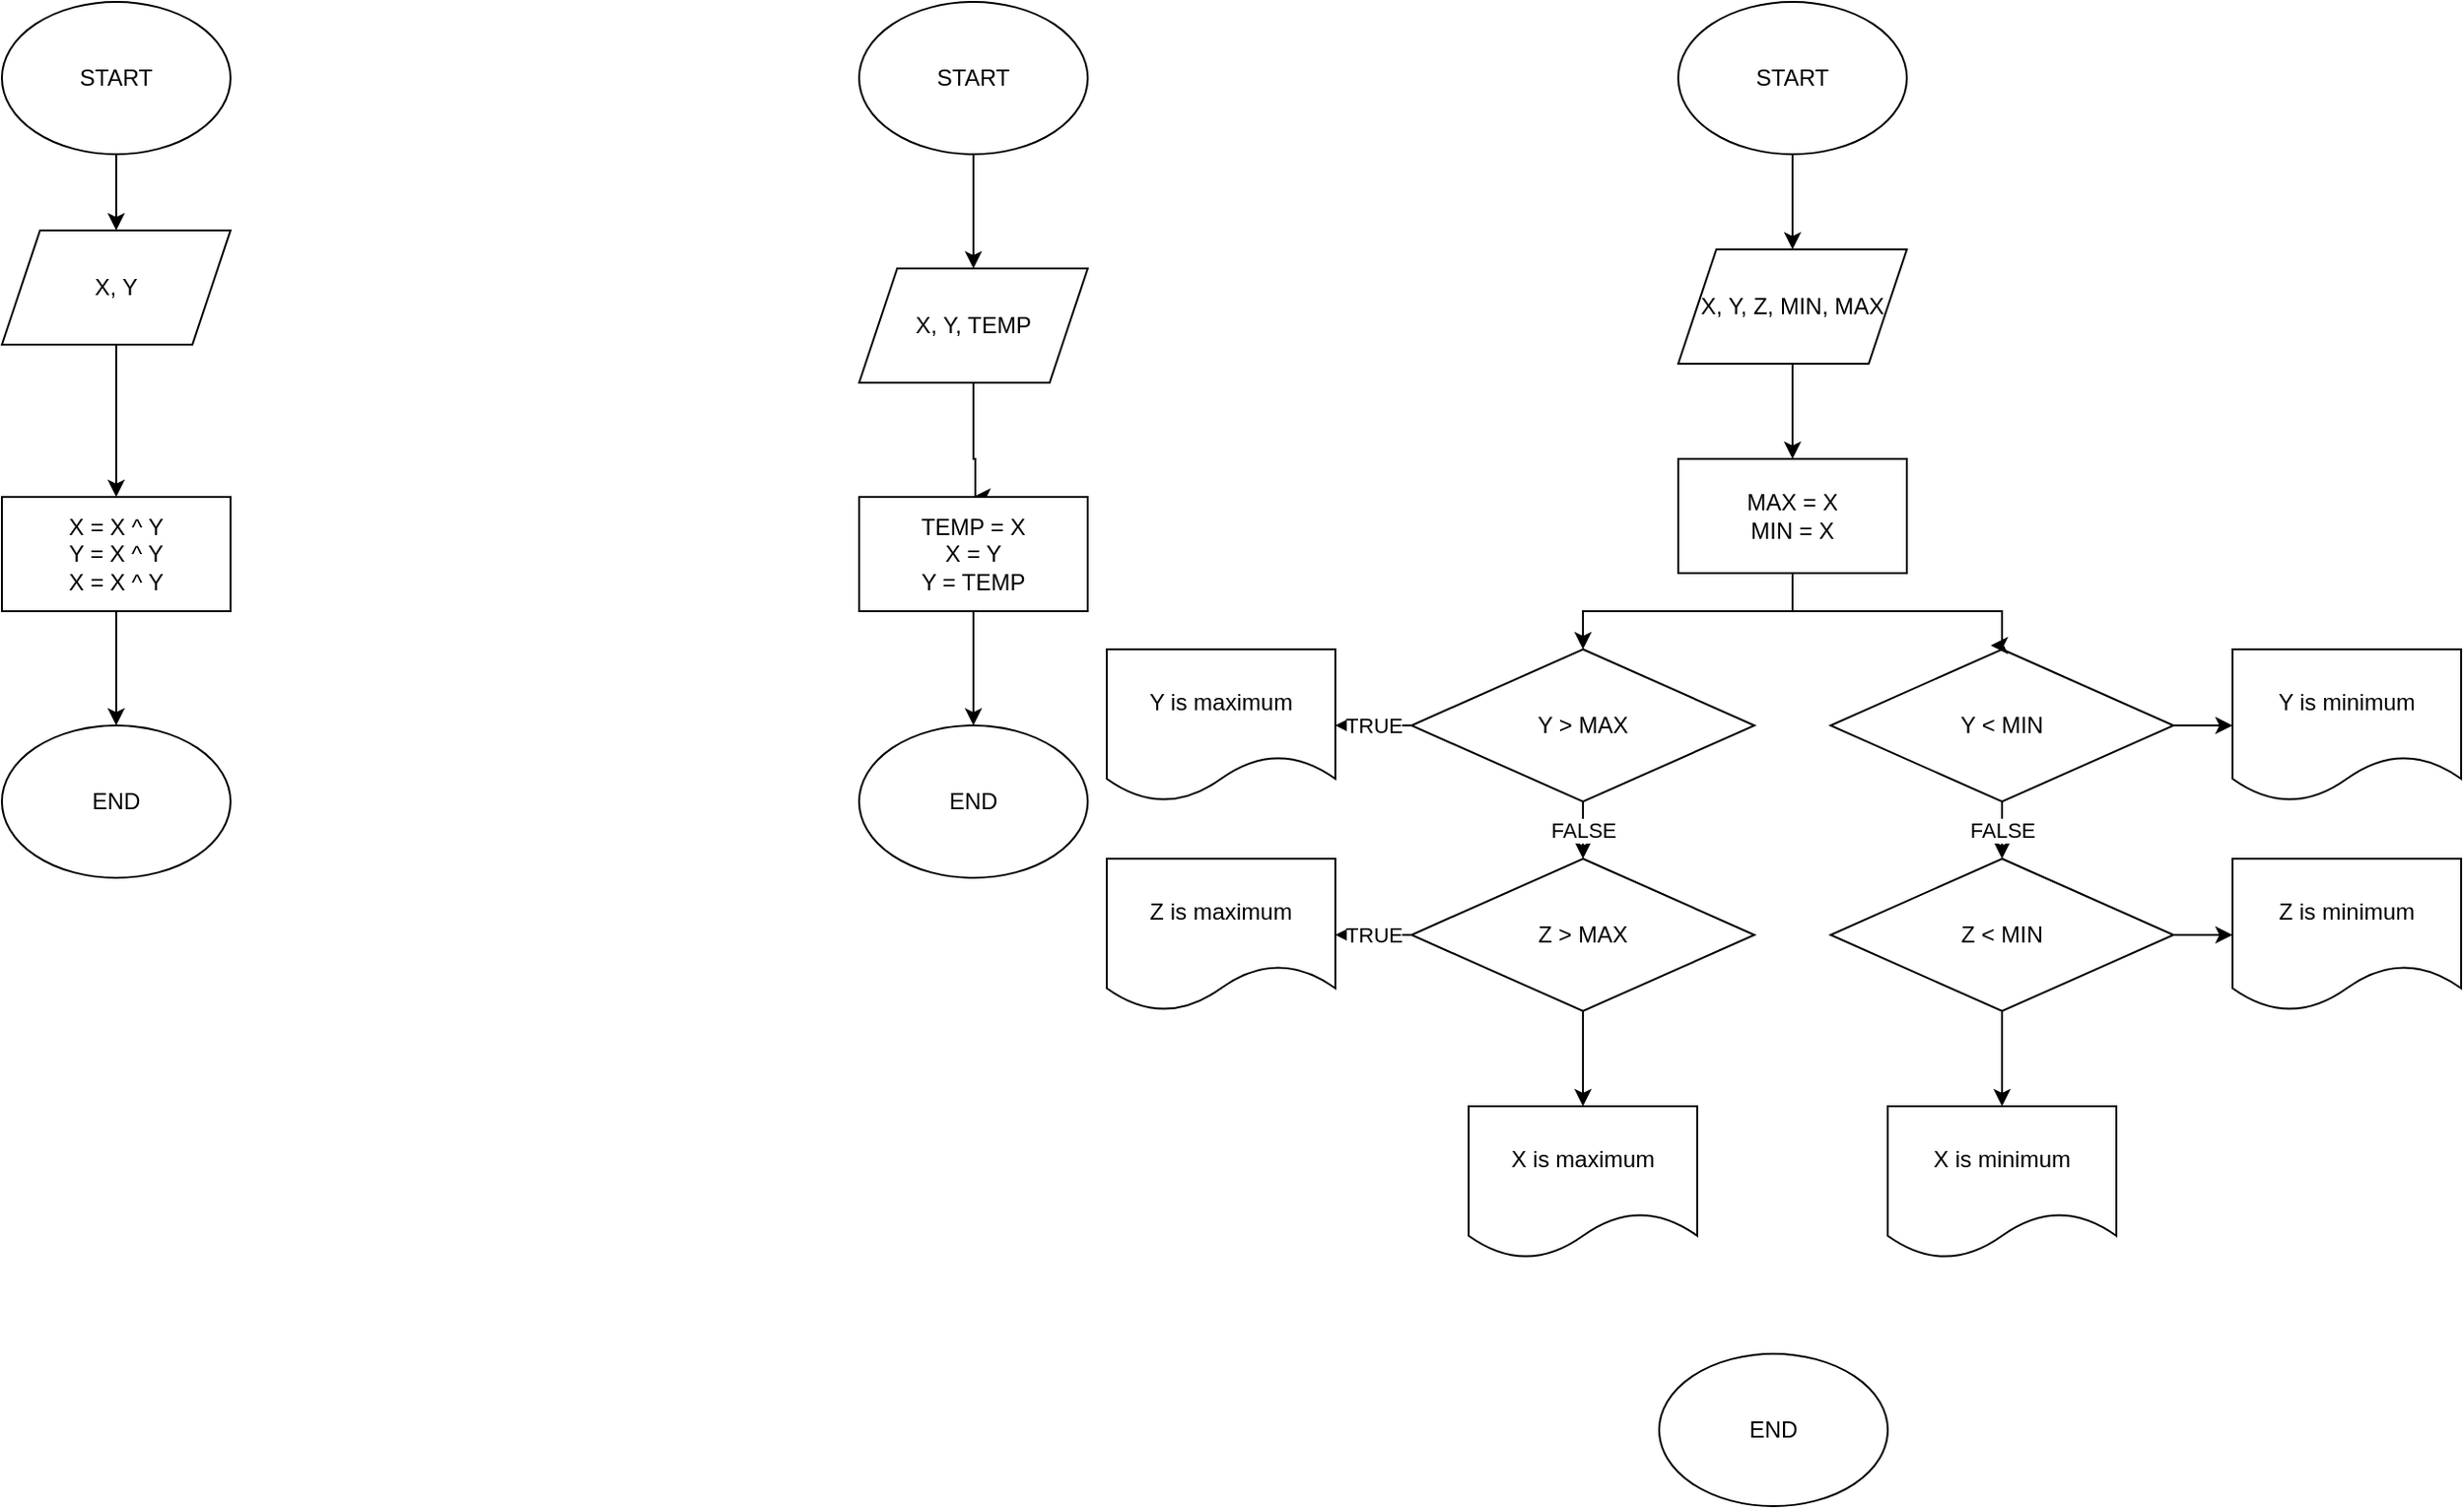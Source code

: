 <mxfile version="22.1.11" type="device">
  <diagram name="Page-1" id="7Z79qbQLbXw0UE24miQo">
    <mxGraphModel dx="1114" dy="600" grid="1" gridSize="10" guides="1" tooltips="1" connect="1" arrows="1" fold="1" page="1" pageScale="1" pageWidth="827" pageHeight="1169" math="0" shadow="0">
      <root>
        <mxCell id="0" />
        <mxCell id="1" parent="0" />
        <mxCell id="qqBtZDu-3wRFoANrSNu9-3" value="" style="edgeStyle=orthogonalEdgeStyle;rounded=0;orthogonalLoop=1;jettySize=auto;html=1;" edge="1" parent="1" source="ODTJBzy8pAV4IOONmEEZ-1" target="qqBtZDu-3wRFoANrSNu9-2">
          <mxGeometry relative="1" as="geometry" />
        </mxCell>
        <mxCell id="ODTJBzy8pAV4IOONmEEZ-1" value="START" style="ellipse;whiteSpace=wrap;html=1;" parent="1" vertex="1">
          <mxGeometry x="70" y="30" width="120" height="80" as="geometry" />
        </mxCell>
        <mxCell id="qqBtZDu-3wRFoANrSNu9-1" value="END" style="ellipse;whiteSpace=wrap;html=1;" vertex="1" parent="1">
          <mxGeometry x="70" y="410" width="120" height="80" as="geometry" />
        </mxCell>
        <mxCell id="qqBtZDu-3wRFoANrSNu9-5" value="" style="edgeStyle=orthogonalEdgeStyle;rounded=0;orthogonalLoop=1;jettySize=auto;html=1;" edge="1" parent="1" source="qqBtZDu-3wRFoANrSNu9-2" target="qqBtZDu-3wRFoANrSNu9-4">
          <mxGeometry relative="1" as="geometry" />
        </mxCell>
        <mxCell id="qqBtZDu-3wRFoANrSNu9-2" value="X, Y" style="shape=parallelogram;perimeter=parallelogramPerimeter;whiteSpace=wrap;html=1;fixedSize=1;" vertex="1" parent="1">
          <mxGeometry x="70" y="150" width="120" height="60" as="geometry" />
        </mxCell>
        <mxCell id="qqBtZDu-3wRFoANrSNu9-6" value="" style="edgeStyle=orthogonalEdgeStyle;rounded=0;orthogonalLoop=1;jettySize=auto;html=1;" edge="1" parent="1" source="qqBtZDu-3wRFoANrSNu9-4" target="qqBtZDu-3wRFoANrSNu9-1">
          <mxGeometry relative="1" as="geometry" />
        </mxCell>
        <mxCell id="qqBtZDu-3wRFoANrSNu9-4" value="X = X ^ Y&lt;br&gt;Y = X ^ Y&lt;br&gt;X = X ^ Y" style="whiteSpace=wrap;html=1;" vertex="1" parent="1">
          <mxGeometry x="70" y="290" width="120" height="60" as="geometry" />
        </mxCell>
        <mxCell id="qqBtZDu-3wRFoANrSNu9-10" value="" style="edgeStyle=orthogonalEdgeStyle;rounded=0;orthogonalLoop=1;jettySize=auto;html=1;" edge="1" parent="1" source="qqBtZDu-3wRFoANrSNu9-7" target="qqBtZDu-3wRFoANrSNu9-9">
          <mxGeometry relative="1" as="geometry" />
        </mxCell>
        <mxCell id="qqBtZDu-3wRFoANrSNu9-7" value="START" style="ellipse;whiteSpace=wrap;html=1;" vertex="1" parent="1">
          <mxGeometry x="520" y="30" width="120" height="80" as="geometry" />
        </mxCell>
        <mxCell id="qqBtZDu-3wRFoANrSNu9-8" value="END" style="ellipse;whiteSpace=wrap;html=1;" vertex="1" parent="1">
          <mxGeometry x="520" y="410" width="120" height="80" as="geometry" />
        </mxCell>
        <mxCell id="qqBtZDu-3wRFoANrSNu9-12" value="" style="edgeStyle=orthogonalEdgeStyle;rounded=0;orthogonalLoop=1;jettySize=auto;html=1;" edge="1" parent="1" source="qqBtZDu-3wRFoANrSNu9-9">
          <mxGeometry relative="1" as="geometry">
            <mxPoint x="580" y="290" as="targetPoint" />
            <Array as="points">
              <mxPoint x="580" y="270" />
              <mxPoint x="581" y="270" />
            </Array>
          </mxGeometry>
        </mxCell>
        <mxCell id="qqBtZDu-3wRFoANrSNu9-9" value="X, Y, TEMP" style="shape=parallelogram;perimeter=parallelogramPerimeter;whiteSpace=wrap;html=1;fixedSize=1;" vertex="1" parent="1">
          <mxGeometry x="520" y="170" width="120" height="60" as="geometry" />
        </mxCell>
        <mxCell id="qqBtZDu-3wRFoANrSNu9-14" value="" style="edgeStyle=orthogonalEdgeStyle;rounded=0;orthogonalLoop=1;jettySize=auto;html=1;" edge="1" parent="1" source="qqBtZDu-3wRFoANrSNu9-13" target="qqBtZDu-3wRFoANrSNu9-8">
          <mxGeometry relative="1" as="geometry" />
        </mxCell>
        <mxCell id="qqBtZDu-3wRFoANrSNu9-13" value="TEMP = X&lt;br&gt;X = Y&lt;br&gt;Y = TEMP" style="rounded=0;whiteSpace=wrap;html=1;" vertex="1" parent="1">
          <mxGeometry x="520" y="290" width="120" height="60" as="geometry" />
        </mxCell>
        <mxCell id="qqBtZDu-3wRFoANrSNu9-17" value="" style="edgeStyle=orthogonalEdgeStyle;rounded=0;orthogonalLoop=1;jettySize=auto;html=1;" edge="1" parent="1" source="qqBtZDu-3wRFoANrSNu9-15" target="qqBtZDu-3wRFoANrSNu9-16">
          <mxGeometry relative="1" as="geometry" />
        </mxCell>
        <mxCell id="qqBtZDu-3wRFoANrSNu9-15" value="START" style="ellipse;whiteSpace=wrap;html=1;" vertex="1" parent="1">
          <mxGeometry x="950" y="30" width="120" height="80" as="geometry" />
        </mxCell>
        <mxCell id="qqBtZDu-3wRFoANrSNu9-19" value="" style="edgeStyle=orthogonalEdgeStyle;rounded=0;orthogonalLoop=1;jettySize=auto;html=1;entryX=0.5;entryY=0;entryDx=0;entryDy=0;" edge="1" parent="1" source="qqBtZDu-3wRFoANrSNu9-16" target="qqBtZDu-3wRFoANrSNu9-29">
          <mxGeometry relative="1" as="geometry">
            <mxPoint x="900" y="270" as="targetPoint" />
          </mxGeometry>
        </mxCell>
        <mxCell id="qqBtZDu-3wRFoANrSNu9-16" value="X, Y, Z, MIN, MAX" style="shape=parallelogram;perimeter=parallelogramPerimeter;whiteSpace=wrap;html=1;fixedSize=1;" vertex="1" parent="1">
          <mxGeometry x="950" y="160" width="120" height="60" as="geometry" />
        </mxCell>
        <mxCell id="qqBtZDu-3wRFoANrSNu9-31" value="" style="edgeStyle=orthogonalEdgeStyle;rounded=0;orthogonalLoop=1;jettySize=auto;html=1;" edge="1" parent="1" source="qqBtZDu-3wRFoANrSNu9-29" target="qqBtZDu-3wRFoANrSNu9-30">
          <mxGeometry relative="1" as="geometry" />
        </mxCell>
        <mxCell id="qqBtZDu-3wRFoANrSNu9-29" value="MAX = X&lt;br&gt;MIN = X" style="rounded=0;whiteSpace=wrap;html=1;" vertex="1" parent="1">
          <mxGeometry x="950" y="270" width="120" height="60" as="geometry" />
        </mxCell>
        <mxCell id="qqBtZDu-3wRFoANrSNu9-33" value="TRUE" style="edgeStyle=orthogonalEdgeStyle;rounded=0;orthogonalLoop=1;jettySize=auto;html=1;" edge="1" parent="1" source="qqBtZDu-3wRFoANrSNu9-30" target="qqBtZDu-3wRFoANrSNu9-32">
          <mxGeometry relative="1" as="geometry" />
        </mxCell>
        <mxCell id="qqBtZDu-3wRFoANrSNu9-37" value="FALSE" style="edgeStyle=orthogonalEdgeStyle;rounded=0;orthogonalLoop=1;jettySize=auto;html=1;" edge="1" parent="1" source="qqBtZDu-3wRFoANrSNu9-30" target="qqBtZDu-3wRFoANrSNu9-36">
          <mxGeometry relative="1" as="geometry" />
        </mxCell>
        <mxCell id="qqBtZDu-3wRFoANrSNu9-30" value="Y &amp;gt; MAX" style="rhombus;whiteSpace=wrap;html=1;rounded=0;" vertex="1" parent="1">
          <mxGeometry x="810" y="370" width="180" height="80" as="geometry" />
        </mxCell>
        <mxCell id="qqBtZDu-3wRFoANrSNu9-32" value="Y is maximum" style="shape=document;whiteSpace=wrap;html=1;boundedLbl=1;rounded=0;" vertex="1" parent="1">
          <mxGeometry x="650" y="370" width="120" height="80" as="geometry" />
        </mxCell>
        <mxCell id="qqBtZDu-3wRFoANrSNu9-39" value="TRUE" style="edgeStyle=orthogonalEdgeStyle;rounded=0;orthogonalLoop=1;jettySize=auto;html=1;" edge="1" parent="1" source="qqBtZDu-3wRFoANrSNu9-36" target="qqBtZDu-3wRFoANrSNu9-38">
          <mxGeometry relative="1" as="geometry" />
        </mxCell>
        <mxCell id="qqBtZDu-3wRFoANrSNu9-52" value="" style="edgeStyle=orthogonalEdgeStyle;rounded=0;orthogonalLoop=1;jettySize=auto;html=1;" edge="1" parent="1" source="qqBtZDu-3wRFoANrSNu9-36" target="qqBtZDu-3wRFoANrSNu9-51">
          <mxGeometry relative="1" as="geometry" />
        </mxCell>
        <mxCell id="qqBtZDu-3wRFoANrSNu9-36" value="Z &amp;gt; MAX" style="rhombus;whiteSpace=wrap;html=1;rounded=0;" vertex="1" parent="1">
          <mxGeometry x="810" y="480" width="180" height="80" as="geometry" />
        </mxCell>
        <mxCell id="qqBtZDu-3wRFoANrSNu9-38" value="Z is maximum" style="shape=document;whiteSpace=wrap;html=1;boundedLbl=1;rounded=0;" vertex="1" parent="1">
          <mxGeometry x="650" y="480" width="120" height="80" as="geometry" />
        </mxCell>
        <mxCell id="qqBtZDu-3wRFoANrSNu9-41" value="FALSE" style="edgeStyle=orthogonalEdgeStyle;rounded=0;orthogonalLoop=1;jettySize=auto;html=1;" edge="1" parent="1" source="qqBtZDu-3wRFoANrSNu9-42" target="qqBtZDu-3wRFoANrSNu9-45">
          <mxGeometry relative="1" as="geometry" />
        </mxCell>
        <mxCell id="qqBtZDu-3wRFoANrSNu9-50" value="" style="edgeStyle=orthogonalEdgeStyle;rounded=0;orthogonalLoop=1;jettySize=auto;html=1;" edge="1" parent="1" source="qqBtZDu-3wRFoANrSNu9-42" target="qqBtZDu-3wRFoANrSNu9-47">
          <mxGeometry relative="1" as="geometry" />
        </mxCell>
        <mxCell id="qqBtZDu-3wRFoANrSNu9-42" value="Y &amp;lt; MIN" style="rhombus;whiteSpace=wrap;html=1;rounded=0;" vertex="1" parent="1">
          <mxGeometry x="1030" y="370" width="180" height="80" as="geometry" />
        </mxCell>
        <mxCell id="qqBtZDu-3wRFoANrSNu9-49" value="" style="edgeStyle=orthogonalEdgeStyle;rounded=0;orthogonalLoop=1;jettySize=auto;html=1;" edge="1" parent="1" source="qqBtZDu-3wRFoANrSNu9-45" target="qqBtZDu-3wRFoANrSNu9-48">
          <mxGeometry relative="1" as="geometry" />
        </mxCell>
        <mxCell id="qqBtZDu-3wRFoANrSNu9-54" value="" style="edgeStyle=orthogonalEdgeStyle;rounded=0;orthogonalLoop=1;jettySize=auto;html=1;" edge="1" parent="1" source="qqBtZDu-3wRFoANrSNu9-45" target="qqBtZDu-3wRFoANrSNu9-53">
          <mxGeometry relative="1" as="geometry" />
        </mxCell>
        <mxCell id="qqBtZDu-3wRFoANrSNu9-45" value="Z &amp;lt; MIN" style="rhombus;whiteSpace=wrap;html=1;rounded=0;" vertex="1" parent="1">
          <mxGeometry x="1030" y="480" width="180" height="80" as="geometry" />
        </mxCell>
        <mxCell id="qqBtZDu-3wRFoANrSNu9-47" value="Y is minimum" style="shape=document;whiteSpace=wrap;html=1;boundedLbl=1;rounded=0;" vertex="1" parent="1">
          <mxGeometry x="1241" y="370" width="120" height="80" as="geometry" />
        </mxCell>
        <mxCell id="qqBtZDu-3wRFoANrSNu9-48" value="Z is minimum" style="shape=document;whiteSpace=wrap;html=1;boundedLbl=1;rounded=0;" vertex="1" parent="1">
          <mxGeometry x="1241" y="480" width="120" height="80" as="geometry" />
        </mxCell>
        <mxCell id="qqBtZDu-3wRFoANrSNu9-51" value="X is maximum" style="shape=document;whiteSpace=wrap;html=1;boundedLbl=1;rounded=0;" vertex="1" parent="1">
          <mxGeometry x="840" y="610" width="120" height="80" as="geometry" />
        </mxCell>
        <mxCell id="qqBtZDu-3wRFoANrSNu9-53" value="X is minimum" style="shape=document;whiteSpace=wrap;html=1;boundedLbl=1;rounded=0;" vertex="1" parent="1">
          <mxGeometry x="1060" y="610" width="120" height="80" as="geometry" />
        </mxCell>
        <mxCell id="qqBtZDu-3wRFoANrSNu9-55" style="edgeStyle=orthogonalEdgeStyle;rounded=0;orthogonalLoop=1;jettySize=auto;html=1;entryX=0.467;entryY=-0.025;entryDx=0;entryDy=0;entryPerimeter=0;" edge="1" parent="1" source="qqBtZDu-3wRFoANrSNu9-29" target="qqBtZDu-3wRFoANrSNu9-42">
          <mxGeometry relative="1" as="geometry">
            <Array as="points">
              <mxPoint x="1010" y="350" />
              <mxPoint x="1120" y="350" />
              <mxPoint x="1120" y="368" />
            </Array>
          </mxGeometry>
        </mxCell>
        <mxCell id="qqBtZDu-3wRFoANrSNu9-56" value="END" style="ellipse;whiteSpace=wrap;html=1;" vertex="1" parent="1">
          <mxGeometry x="940" y="740" width="120" height="80" as="geometry" />
        </mxCell>
      </root>
    </mxGraphModel>
  </diagram>
</mxfile>
